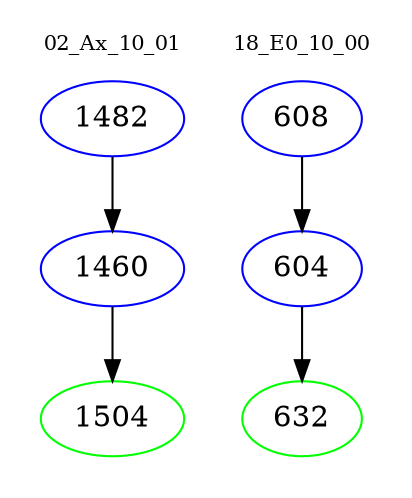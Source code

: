 digraph{
subgraph cluster_0 {
color = white
label = "02_Ax_10_01";
fontsize=10;
T0_1482 [label="1482", color="blue"]
T0_1482 -> T0_1460 [color="black"]
T0_1460 [label="1460", color="blue"]
T0_1460 -> T0_1504 [color="black"]
T0_1504 [label="1504", color="green"]
}
subgraph cluster_1 {
color = white
label = "18_E0_10_00";
fontsize=10;
T1_608 [label="608", color="blue"]
T1_608 -> T1_604 [color="black"]
T1_604 [label="604", color="blue"]
T1_604 -> T1_632 [color="black"]
T1_632 [label="632", color="green"]
}
}
